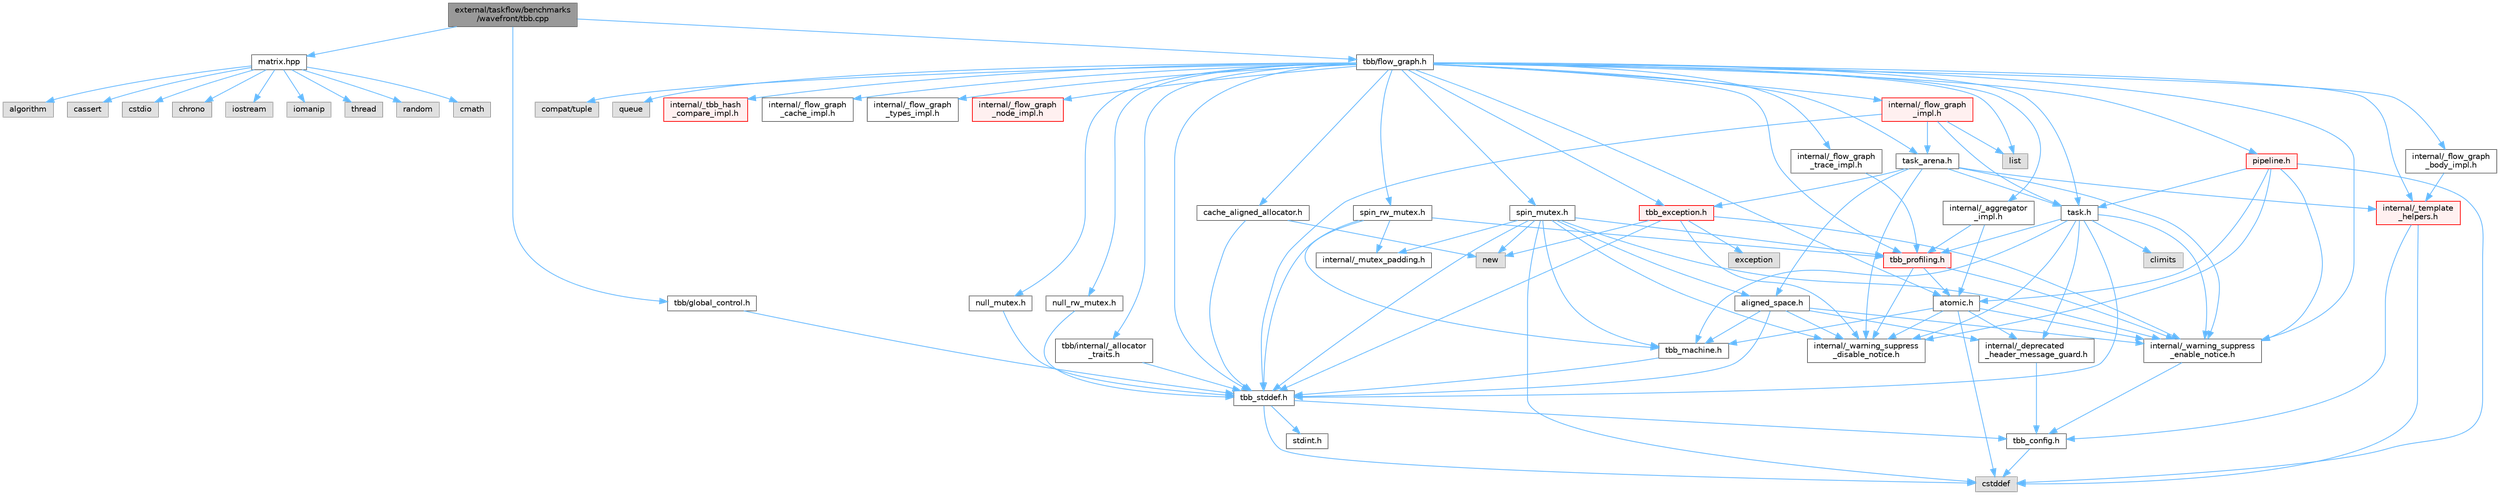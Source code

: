 digraph "external/taskflow/benchmarks/wavefront/tbb.cpp"
{
 // LATEX_PDF_SIZE
  bgcolor="transparent";
  edge [fontname=Helvetica,fontsize=10,labelfontname=Helvetica,labelfontsize=10];
  node [fontname=Helvetica,fontsize=10,shape=box,height=0.2,width=0.4];
  Node1 [id="Node000001",label="external/taskflow/benchmarks\l/wavefront/tbb.cpp",height=0.2,width=0.4,color="gray40", fillcolor="grey60", style="filled", fontcolor="black",tooltip=" "];
  Node1 -> Node2 [id="edge111_Node000001_Node000002",color="steelblue1",style="solid",tooltip=" "];
  Node2 [id="Node000002",label="matrix.hpp",height=0.2,width=0.4,color="grey40", fillcolor="white", style="filled",URL="$matrix_8hpp.html",tooltip=" "];
  Node2 -> Node3 [id="edge112_Node000002_Node000003",color="steelblue1",style="solid",tooltip=" "];
  Node3 [id="Node000003",label="algorithm",height=0.2,width=0.4,color="grey60", fillcolor="#E0E0E0", style="filled",tooltip=" "];
  Node2 -> Node4 [id="edge113_Node000002_Node000004",color="steelblue1",style="solid",tooltip=" "];
  Node4 [id="Node000004",label="cassert",height=0.2,width=0.4,color="grey60", fillcolor="#E0E0E0", style="filled",tooltip=" "];
  Node2 -> Node5 [id="edge114_Node000002_Node000005",color="steelblue1",style="solid",tooltip=" "];
  Node5 [id="Node000005",label="cstdio",height=0.2,width=0.4,color="grey60", fillcolor="#E0E0E0", style="filled",tooltip=" "];
  Node2 -> Node6 [id="edge115_Node000002_Node000006",color="steelblue1",style="solid",tooltip=" "];
  Node6 [id="Node000006",label="chrono",height=0.2,width=0.4,color="grey60", fillcolor="#E0E0E0", style="filled",tooltip=" "];
  Node2 -> Node7 [id="edge116_Node000002_Node000007",color="steelblue1",style="solid",tooltip=" "];
  Node7 [id="Node000007",label="iostream",height=0.2,width=0.4,color="grey60", fillcolor="#E0E0E0", style="filled",tooltip=" "];
  Node2 -> Node8 [id="edge117_Node000002_Node000008",color="steelblue1",style="solid",tooltip=" "];
  Node8 [id="Node000008",label="iomanip",height=0.2,width=0.4,color="grey60", fillcolor="#E0E0E0", style="filled",tooltip=" "];
  Node2 -> Node9 [id="edge118_Node000002_Node000009",color="steelblue1",style="solid",tooltip=" "];
  Node9 [id="Node000009",label="thread",height=0.2,width=0.4,color="grey60", fillcolor="#E0E0E0", style="filled",tooltip=" "];
  Node2 -> Node10 [id="edge119_Node000002_Node000010",color="steelblue1",style="solid",tooltip=" "];
  Node10 [id="Node000010",label="random",height=0.2,width=0.4,color="grey60", fillcolor="#E0E0E0", style="filled",tooltip=" "];
  Node2 -> Node11 [id="edge120_Node000002_Node000011",color="steelblue1",style="solid",tooltip=" "];
  Node11 [id="Node000011",label="cmath",height=0.2,width=0.4,color="grey60", fillcolor="#E0E0E0", style="filled",tooltip=" "];
  Node1 -> Node12 [id="edge121_Node000001_Node000012",color="steelblue1",style="solid",tooltip=" "];
  Node12 [id="Node000012",label="tbb/global_control.h",height=0.2,width=0.4,color="grey40", fillcolor="white", style="filled",URL="$global__control_8h.html",tooltip=" "];
  Node12 -> Node13 [id="edge122_Node000012_Node000013",color="steelblue1",style="solid",tooltip=" "];
  Node13 [id="Node000013",label="tbb_stddef.h",height=0.2,width=0.4,color="grey40", fillcolor="white", style="filled",URL="$tbb__stddef_8h.html",tooltip=" "];
  Node13 -> Node14 [id="edge123_Node000013_Node000014",color="steelblue1",style="solid",tooltip=" "];
  Node14 [id="Node000014",label="tbb_config.h",height=0.2,width=0.4,color="grey40", fillcolor="white", style="filled",URL="$tbb__config_8h.html",tooltip=" "];
  Node14 -> Node15 [id="edge124_Node000014_Node000015",color="steelblue1",style="solid",tooltip=" "];
  Node15 [id="Node000015",label="cstddef",height=0.2,width=0.4,color="grey60", fillcolor="#E0E0E0", style="filled",tooltip=" "];
  Node13 -> Node15 [id="edge125_Node000013_Node000015",color="steelblue1",style="solid",tooltip=" "];
  Node13 -> Node16 [id="edge126_Node000013_Node000016",color="steelblue1",style="solid",tooltip=" "];
  Node16 [id="Node000016",label="stdint.h",height=0.2,width=0.4,color="grey40", fillcolor="white", style="filled",URL="$stdint_8h.html",tooltip=" "];
  Node1 -> Node17 [id="edge127_Node000001_Node000017",color="steelblue1",style="solid",tooltip=" "];
  Node17 [id="Node000017",label="tbb/flow_graph.h",height=0.2,width=0.4,color="grey40", fillcolor="white", style="filled",URL="$flow__graph_8h.html",tooltip="The graph related classes and functions"];
  Node17 -> Node18 [id="edge128_Node000017_Node000018",color="steelblue1",style="solid",tooltip=" "];
  Node18 [id="Node000018",label="internal/_warning_suppress\l_enable_notice.h",height=0.2,width=0.4,color="grey40", fillcolor="white", style="filled",URL="$__warning__suppress__enable__notice_8h.html",tooltip=" "];
  Node18 -> Node14 [id="edge129_Node000018_Node000014",color="steelblue1",style="solid",tooltip=" "];
  Node17 -> Node13 [id="edge130_Node000017_Node000013",color="steelblue1",style="solid",tooltip=" "];
  Node17 -> Node19 [id="edge131_Node000017_Node000019",color="steelblue1",style="solid",tooltip=" "];
  Node19 [id="Node000019",label="atomic.h",height=0.2,width=0.4,color="grey40", fillcolor="white", style="filled",URL="$external_2taskflow_23rd-party_2tbb_2include_2tbb_2atomic_8h.html",tooltip=" "];
  Node19 -> Node20 [id="edge132_Node000019_Node000020",color="steelblue1",style="solid",tooltip=" "];
  Node20 [id="Node000020",label="internal/_deprecated\l_header_message_guard.h",height=0.2,width=0.4,color="grey40", fillcolor="white", style="filled",URL="$__deprecated__header__message__guard_8h.html",tooltip=" "];
  Node20 -> Node14 [id="edge133_Node000020_Node000014",color="steelblue1",style="solid",tooltip=" "];
  Node19 -> Node18 [id="edge134_Node000019_Node000018",color="steelblue1",style="solid",tooltip=" "];
  Node19 -> Node15 [id="edge135_Node000019_Node000015",color="steelblue1",style="solid",tooltip=" "];
  Node19 -> Node21 [id="edge136_Node000019_Node000021",color="steelblue1",style="solid",tooltip=" "];
  Node21 [id="Node000021",label="tbb_machine.h",height=0.2,width=0.4,color="grey40", fillcolor="white", style="filled",URL="$tbb__machine_8h.html",tooltip=" "];
  Node21 -> Node13 [id="edge137_Node000021_Node000013",color="steelblue1",style="solid",tooltip=" "];
  Node19 -> Node22 [id="edge138_Node000019_Node000022",color="steelblue1",style="solid",tooltip=" "];
  Node22 [id="Node000022",label="internal/_warning_suppress\l_disable_notice.h",height=0.2,width=0.4,color="grey40", fillcolor="white", style="filled",URL="$__warning__suppress__disable__notice_8h.html",tooltip=" "];
  Node17 -> Node23 [id="edge139_Node000017_Node000023",color="steelblue1",style="solid",tooltip=" "];
  Node23 [id="Node000023",label="spin_mutex.h",height=0.2,width=0.4,color="grey40", fillcolor="white", style="filled",URL="$external_2taskflow_23rd-party_2tbb_2include_2tbb_2spin__mutex_8h.html",tooltip=" "];
  Node23 -> Node18 [id="edge140_Node000023_Node000018",color="steelblue1",style="solid",tooltip=" "];
  Node23 -> Node15 [id="edge141_Node000023_Node000015",color="steelblue1",style="solid",tooltip=" "];
  Node23 -> Node24 [id="edge142_Node000023_Node000024",color="steelblue1",style="solid",tooltip=" "];
  Node24 [id="Node000024",label="new",height=0.2,width=0.4,color="grey60", fillcolor="#E0E0E0", style="filled",tooltip=" "];
  Node23 -> Node25 [id="edge143_Node000023_Node000025",color="steelblue1",style="solid",tooltip=" "];
  Node25 [id="Node000025",label="aligned_space.h",height=0.2,width=0.4,color="grey40", fillcolor="white", style="filled",URL="$aligned__space_8h.html",tooltip=" "];
  Node25 -> Node20 [id="edge144_Node000025_Node000020",color="steelblue1",style="solid",tooltip=" "];
  Node25 -> Node18 [id="edge145_Node000025_Node000018",color="steelblue1",style="solid",tooltip=" "];
  Node25 -> Node13 [id="edge146_Node000025_Node000013",color="steelblue1",style="solid",tooltip=" "];
  Node25 -> Node21 [id="edge147_Node000025_Node000021",color="steelblue1",style="solid",tooltip=" "];
  Node25 -> Node22 [id="edge148_Node000025_Node000022",color="steelblue1",style="solid",tooltip=" "];
  Node23 -> Node13 [id="edge149_Node000023_Node000013",color="steelblue1",style="solid",tooltip=" "];
  Node23 -> Node21 [id="edge150_Node000023_Node000021",color="steelblue1",style="solid",tooltip=" "];
  Node23 -> Node26 [id="edge151_Node000023_Node000026",color="steelblue1",style="solid",tooltip=" "];
  Node26 [id="Node000026",label="tbb_profiling.h",height=0.2,width=0.4,color="red", fillcolor="#FFF0F0", style="filled",URL="$tbb__profiling_8h.html",tooltip=" "];
  Node26 -> Node18 [id="edge152_Node000026_Node000018",color="steelblue1",style="solid",tooltip=" "];
  Node26 -> Node19 [id="edge153_Node000026_Node000019",color="steelblue1",style="solid",tooltip=" "];
  Node26 -> Node22 [id="edge154_Node000026_Node000022",color="steelblue1",style="solid",tooltip=" "];
  Node23 -> Node28 [id="edge155_Node000023_Node000028",color="steelblue1",style="solid",tooltip=" "];
  Node28 [id="Node000028",label="internal/_mutex_padding.h",height=0.2,width=0.4,color="grey40", fillcolor="white", style="filled",URL="$__mutex__padding_8h.html",tooltip=" "];
  Node23 -> Node22 [id="edge156_Node000023_Node000022",color="steelblue1",style="solid",tooltip=" "];
  Node17 -> Node29 [id="edge157_Node000017_Node000029",color="steelblue1",style="solid",tooltip=" "];
  Node29 [id="Node000029",label="null_mutex.h",height=0.2,width=0.4,color="grey40", fillcolor="white", style="filled",URL="$external_2taskflow_23rd-party_2tbb_2include_2tbb_2null__mutex_8h.html",tooltip=" "];
  Node29 -> Node13 [id="edge158_Node000029_Node000013",color="steelblue1",style="solid",tooltip=" "];
  Node17 -> Node30 [id="edge159_Node000017_Node000030",color="steelblue1",style="solid",tooltip=" "];
  Node30 [id="Node000030",label="spin_rw_mutex.h",height=0.2,width=0.4,color="grey40", fillcolor="white", style="filled",URL="$spin__rw__mutex_8h.html",tooltip=" "];
  Node30 -> Node13 [id="edge160_Node000030_Node000013",color="steelblue1",style="solid",tooltip=" "];
  Node30 -> Node21 [id="edge161_Node000030_Node000021",color="steelblue1",style="solid",tooltip=" "];
  Node30 -> Node26 [id="edge162_Node000030_Node000026",color="steelblue1",style="solid",tooltip=" "];
  Node30 -> Node28 [id="edge163_Node000030_Node000028",color="steelblue1",style="solid",tooltip=" "];
  Node17 -> Node31 [id="edge164_Node000017_Node000031",color="steelblue1",style="solid",tooltip=" "];
  Node31 [id="Node000031",label="null_rw_mutex.h",height=0.2,width=0.4,color="grey40", fillcolor="white", style="filled",URL="$null__rw__mutex_8h.html",tooltip=" "];
  Node31 -> Node13 [id="edge165_Node000031_Node000013",color="steelblue1",style="solid",tooltip=" "];
  Node17 -> Node32 [id="edge166_Node000017_Node000032",color="steelblue1",style="solid",tooltip=" "];
  Node32 [id="Node000032",label="task.h",height=0.2,width=0.4,color="grey40", fillcolor="white", style="filled",URL="$task_8h.html",tooltip=" "];
  Node32 -> Node20 [id="edge167_Node000032_Node000020",color="steelblue1",style="solid",tooltip=" "];
  Node32 -> Node18 [id="edge168_Node000032_Node000018",color="steelblue1",style="solid",tooltip=" "];
  Node32 -> Node13 [id="edge169_Node000032_Node000013",color="steelblue1",style="solid",tooltip=" "];
  Node32 -> Node21 [id="edge170_Node000032_Node000021",color="steelblue1",style="solid",tooltip=" "];
  Node32 -> Node26 [id="edge171_Node000032_Node000026",color="steelblue1",style="solid",tooltip=" "];
  Node32 -> Node33 [id="edge172_Node000032_Node000033",color="steelblue1",style="solid",tooltip=" "];
  Node33 [id="Node000033",label="climits",height=0.2,width=0.4,color="grey60", fillcolor="#E0E0E0", style="filled",tooltip=" "];
  Node32 -> Node22 [id="edge173_Node000032_Node000022",color="steelblue1",style="solid",tooltip=" "];
  Node17 -> Node34 [id="edge174_Node000017_Node000034",color="steelblue1",style="solid",tooltip=" "];
  Node34 [id="Node000034",label="cache_aligned_allocator.h",height=0.2,width=0.4,color="grey40", fillcolor="white", style="filled",URL="$cache__aligned__allocator_8h.html",tooltip=" "];
  Node34 -> Node24 [id="edge175_Node000034_Node000024",color="steelblue1",style="solid",tooltip=" "];
  Node34 -> Node13 [id="edge176_Node000034_Node000013",color="steelblue1",style="solid",tooltip=" "];
  Node17 -> Node35 [id="edge177_Node000017_Node000035",color="steelblue1",style="solid",tooltip=" "];
  Node35 [id="Node000035",label="tbb_exception.h",height=0.2,width=0.4,color="red", fillcolor="#FFF0F0", style="filled",URL="$tbb__exception_8h.html",tooltip=" "];
  Node35 -> Node18 [id="edge178_Node000035_Node000018",color="steelblue1",style="solid",tooltip=" "];
  Node35 -> Node13 [id="edge179_Node000035_Node000013",color="steelblue1",style="solid",tooltip=" "];
  Node35 -> Node36 [id="edge180_Node000035_Node000036",color="steelblue1",style="solid",tooltip=" "];
  Node36 [id="Node000036",label="exception",height=0.2,width=0.4,color="grey60", fillcolor="#E0E0E0", style="filled",tooltip=" "];
  Node35 -> Node24 [id="edge181_Node000035_Node000024",color="steelblue1",style="solid",tooltip=" "];
  Node35 -> Node22 [id="edge182_Node000035_Node000022",color="steelblue1",style="solid",tooltip=" "];
  Node17 -> Node41 [id="edge183_Node000017_Node000041",color="steelblue1",style="solid",tooltip=" "];
  Node41 [id="Node000041",label="pipeline.h",height=0.2,width=0.4,color="red", fillcolor="#FFF0F0", style="filled",URL="$pipeline_8h.html",tooltip=" "];
  Node41 -> Node18 [id="edge184_Node000041_Node000018",color="steelblue1",style="solid",tooltip=" "];
  Node41 -> Node19 [id="edge185_Node000041_Node000019",color="steelblue1",style="solid",tooltip=" "];
  Node41 -> Node32 [id="edge186_Node000041_Node000032",color="steelblue1",style="solid",tooltip=" "];
  Node41 -> Node15 [id="edge187_Node000041_Node000015",color="steelblue1",style="solid",tooltip=" "];
  Node41 -> Node22 [id="edge188_Node000041_Node000022",color="steelblue1",style="solid",tooltip=" "];
  Node17 -> Node42 [id="edge189_Node000017_Node000042",color="steelblue1",style="solid",tooltip=" "];
  Node42 [id="Node000042",label="internal/_template\l_helpers.h",height=0.2,width=0.4,color="red", fillcolor="#FFF0F0", style="filled",URL="$__template__helpers_8h.html",tooltip=" "];
  Node42 -> Node15 [id="edge190_Node000042_Node000015",color="steelblue1",style="solid",tooltip=" "];
  Node42 -> Node14 [id="edge191_Node000042_Node000014",color="steelblue1",style="solid",tooltip=" "];
  Node17 -> Node44 [id="edge192_Node000017_Node000044",color="steelblue1",style="solid",tooltip=" "];
  Node44 [id="Node000044",label="internal/_aggregator\l_impl.h",height=0.2,width=0.4,color="grey40", fillcolor="white", style="filled",URL="$__aggregator__impl_8h.html",tooltip=" "];
  Node44 -> Node19 [id="edge193_Node000044_Node000019",color="steelblue1",style="solid",tooltip=" "];
  Node44 -> Node26 [id="edge194_Node000044_Node000026",color="steelblue1",style="solid",tooltip=" "];
  Node17 -> Node45 [id="edge195_Node000017_Node000045",color="steelblue1",style="solid",tooltip=" "];
  Node45 [id="Node000045",label="tbb/internal/_allocator\l_traits.h",height=0.2,width=0.4,color="grey40", fillcolor="white", style="filled",URL="$__allocator__traits_8h.html",tooltip=" "];
  Node45 -> Node13 [id="edge196_Node000045_Node000013",color="steelblue1",style="solid",tooltip=" "];
  Node17 -> Node26 [id="edge197_Node000017_Node000026",color="steelblue1",style="solid",tooltip=" "];
  Node17 -> Node46 [id="edge198_Node000017_Node000046",color="steelblue1",style="solid",tooltip=" "];
  Node46 [id="Node000046",label="task_arena.h",height=0.2,width=0.4,color="grey40", fillcolor="white", style="filled",URL="$task__arena_8h.html",tooltip=" "];
  Node46 -> Node18 [id="edge199_Node000046_Node000018",color="steelblue1",style="solid",tooltip=" "];
  Node46 -> Node32 [id="edge200_Node000046_Node000032",color="steelblue1",style="solid",tooltip=" "];
  Node46 -> Node35 [id="edge201_Node000046_Node000035",color="steelblue1",style="solid",tooltip=" "];
  Node46 -> Node42 [id="edge202_Node000046_Node000042",color="steelblue1",style="solid",tooltip=" "];
  Node46 -> Node25 [id="edge203_Node000046_Node000025",color="steelblue1",style="solid",tooltip=" "];
  Node46 -> Node22 [id="edge204_Node000046_Node000022",color="steelblue1",style="solid",tooltip=" "];
  Node17 -> Node47 [id="edge205_Node000017_Node000047",color="steelblue1",style="solid",tooltip=" "];
  Node47 [id="Node000047",label="compat/tuple",height=0.2,width=0.4,color="grey60", fillcolor="#E0E0E0", style="filled",tooltip=" "];
  Node17 -> Node48 [id="edge206_Node000017_Node000048",color="steelblue1",style="solid",tooltip=" "];
  Node48 [id="Node000048",label="list",height=0.2,width=0.4,color="grey60", fillcolor="#E0E0E0", style="filled",tooltip=" "];
  Node17 -> Node49 [id="edge207_Node000017_Node000049",color="steelblue1",style="solid",tooltip=" "];
  Node49 [id="Node000049",label="queue",height=0.2,width=0.4,color="grey60", fillcolor="#E0E0E0", style="filled",tooltip=" "];
  Node17 -> Node50 [id="edge208_Node000017_Node000050",color="steelblue1",style="solid",tooltip=" "];
  Node50 [id="Node000050",label="internal/_flow_graph\l_impl.h",height=0.2,width=0.4,color="red", fillcolor="#FFF0F0", style="filled",URL="$__flow__graph__impl_8h.html",tooltip=" "];
  Node50 -> Node13 [id="edge209_Node000050_Node000013",color="steelblue1",style="solid",tooltip=" "];
  Node50 -> Node32 [id="edge210_Node000050_Node000032",color="steelblue1",style="solid",tooltip=" "];
  Node50 -> Node46 [id="edge211_Node000050_Node000046",color="steelblue1",style="solid",tooltip=" "];
  Node50 -> Node48 [id="edge212_Node000050_Node000048",color="steelblue1",style="solid",tooltip=" "];
  Node17 -> Node52 [id="edge213_Node000017_Node000052",color="steelblue1",style="solid",tooltip=" "];
  Node52 [id="Node000052",label="internal/_flow_graph\l_trace_impl.h",height=0.2,width=0.4,color="grey40", fillcolor="white", style="filled",URL="$__flow__graph__trace__impl_8h.html",tooltip=" "];
  Node52 -> Node26 [id="edge214_Node000052_Node000026",color="steelblue1",style="solid",tooltip=" "];
  Node17 -> Node53 [id="edge215_Node000017_Node000053",color="steelblue1",style="solid",tooltip=" "];
  Node53 [id="Node000053",label="internal/_tbb_hash\l_compare_impl.h",height=0.2,width=0.4,color="red", fillcolor="#FFF0F0", style="filled",URL="$__tbb__hash__compare__impl_8h.html",tooltip=" "];
  Node17 -> Node54 [id="edge216_Node000017_Node000054",color="steelblue1",style="solid",tooltip=" "];
  Node54 [id="Node000054",label="internal/_flow_graph\l_body_impl.h",height=0.2,width=0.4,color="grey40", fillcolor="white", style="filled",URL="$__flow__graph__body__impl_8h.html",tooltip=" "];
  Node54 -> Node42 [id="edge217_Node000054_Node000042",color="steelblue1",style="solid",tooltip=" "];
  Node17 -> Node55 [id="edge218_Node000017_Node000055",color="steelblue1",style="solid",tooltip=" "];
  Node55 [id="Node000055",label="internal/_flow_graph\l_cache_impl.h",height=0.2,width=0.4,color="grey40", fillcolor="white", style="filled",URL="$__flow__graph__cache__impl_8h.html",tooltip=" "];
  Node17 -> Node56 [id="edge219_Node000017_Node000056",color="steelblue1",style="solid",tooltip=" "];
  Node56 [id="Node000056",label="internal/_flow_graph\l_types_impl.h",height=0.2,width=0.4,color="grey40", fillcolor="white", style="filled",URL="$__flow__graph__types__impl_8h.html",tooltip=" "];
  Node17 -> Node57 [id="edge220_Node000017_Node000057",color="steelblue1",style="solid",tooltip=" "];
  Node57 [id="Node000057",label="internal/_flow_graph\l_node_impl.h",height=0.2,width=0.4,color="red", fillcolor="#FFF0F0", style="filled",URL="$__flow__graph__node__impl_8h.html",tooltip=" "];
}
